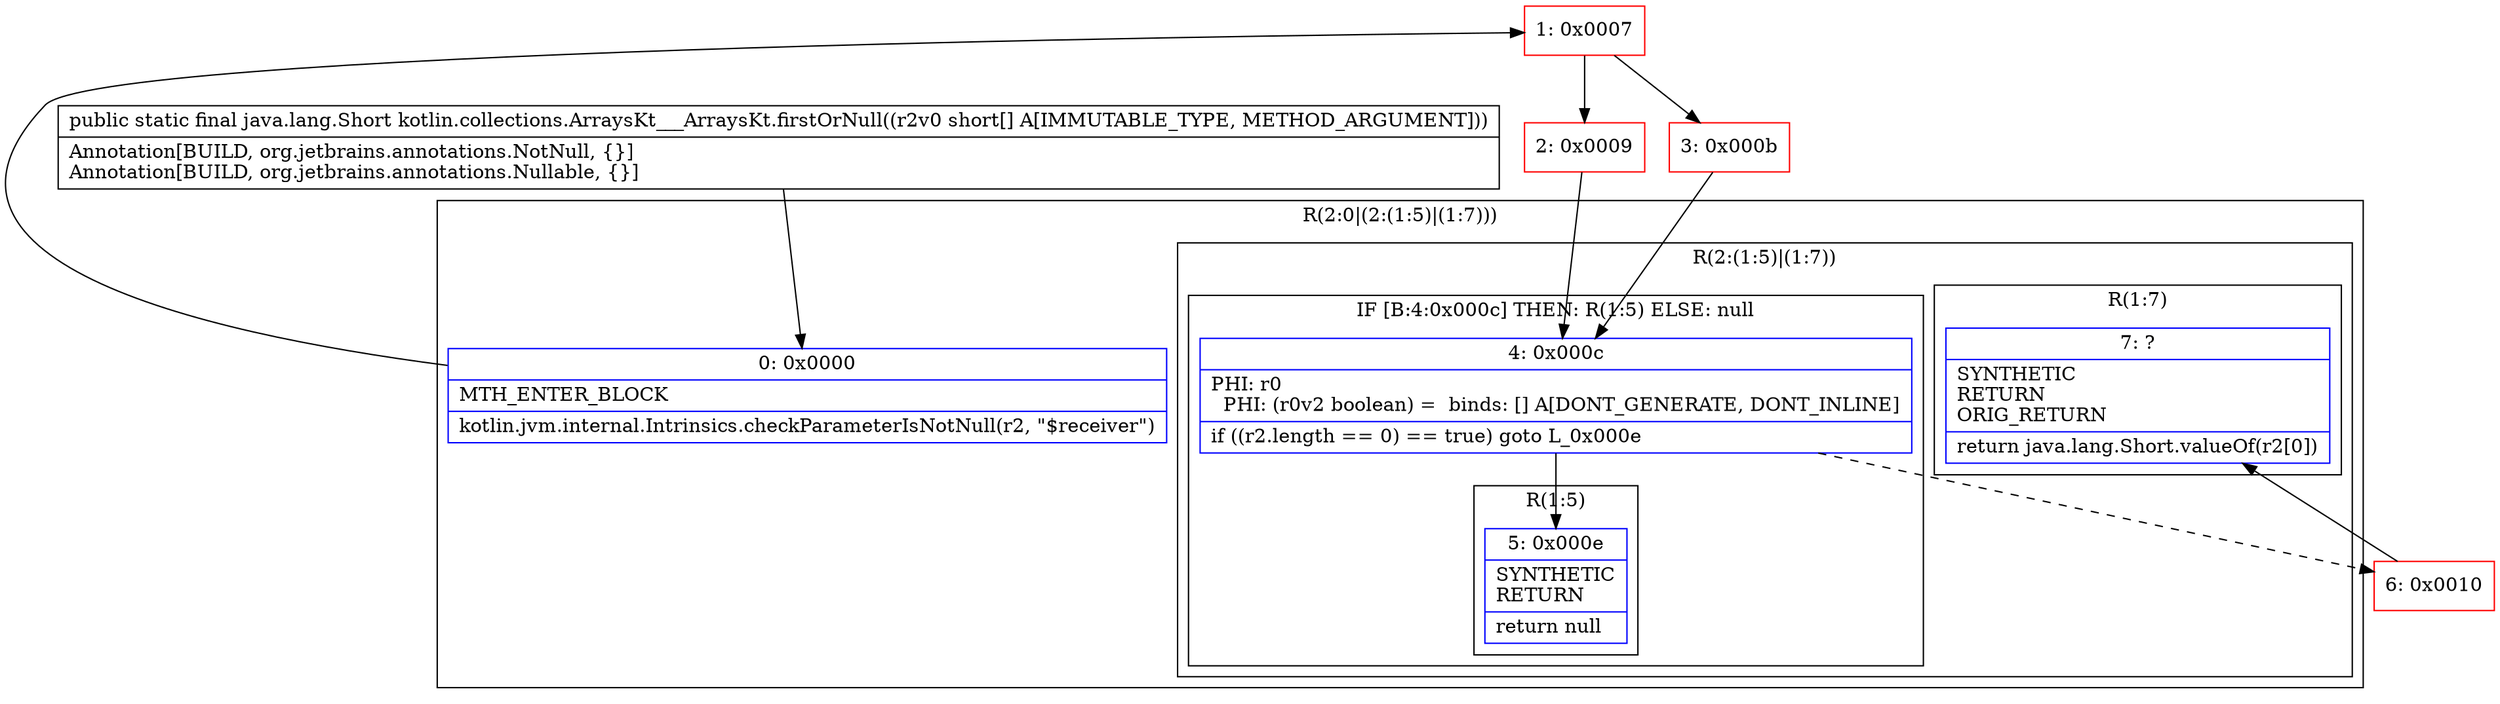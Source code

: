 digraph "CFG forkotlin.collections.ArraysKt___ArraysKt.firstOrNull([S)Ljava\/lang\/Short;" {
subgraph cluster_Region_893292151 {
label = "R(2:0|(2:(1:5)|(1:7)))";
node [shape=record,color=blue];
Node_0 [shape=record,label="{0\:\ 0x0000|MTH_ENTER_BLOCK\l|kotlin.jvm.internal.Intrinsics.checkParameterIsNotNull(r2, \"$receiver\")\l}"];
subgraph cluster_Region_933318695 {
label = "R(2:(1:5)|(1:7))";
node [shape=record,color=blue];
subgraph cluster_IfRegion_451299850 {
label = "IF [B:4:0x000c] THEN: R(1:5) ELSE: null";
node [shape=record,color=blue];
Node_4 [shape=record,label="{4\:\ 0x000c|PHI: r0 \l  PHI: (r0v2 boolean) =  binds: [] A[DONT_GENERATE, DONT_INLINE]\l|if ((r2.length == 0) == true) goto L_0x000e\l}"];
subgraph cluster_Region_115480506 {
label = "R(1:5)";
node [shape=record,color=blue];
Node_5 [shape=record,label="{5\:\ 0x000e|SYNTHETIC\lRETURN\l|return null\l}"];
}
}
subgraph cluster_Region_1198423079 {
label = "R(1:7)";
node [shape=record,color=blue];
Node_7 [shape=record,label="{7\:\ ?|SYNTHETIC\lRETURN\lORIG_RETURN\l|return java.lang.Short.valueOf(r2[0])\l}"];
}
}
}
Node_1 [shape=record,color=red,label="{1\:\ 0x0007}"];
Node_2 [shape=record,color=red,label="{2\:\ 0x0009}"];
Node_3 [shape=record,color=red,label="{3\:\ 0x000b}"];
Node_6 [shape=record,color=red,label="{6\:\ 0x0010}"];
MethodNode[shape=record,label="{public static final java.lang.Short kotlin.collections.ArraysKt___ArraysKt.firstOrNull((r2v0 short[] A[IMMUTABLE_TYPE, METHOD_ARGUMENT]))  | Annotation[BUILD, org.jetbrains.annotations.NotNull, \{\}]\lAnnotation[BUILD, org.jetbrains.annotations.Nullable, \{\}]\l}"];
MethodNode -> Node_0;
Node_0 -> Node_1;
Node_4 -> Node_5;
Node_4 -> Node_6[style=dashed];
Node_1 -> Node_2;
Node_1 -> Node_3;
Node_2 -> Node_4;
Node_3 -> Node_4;
Node_6 -> Node_7;
}

